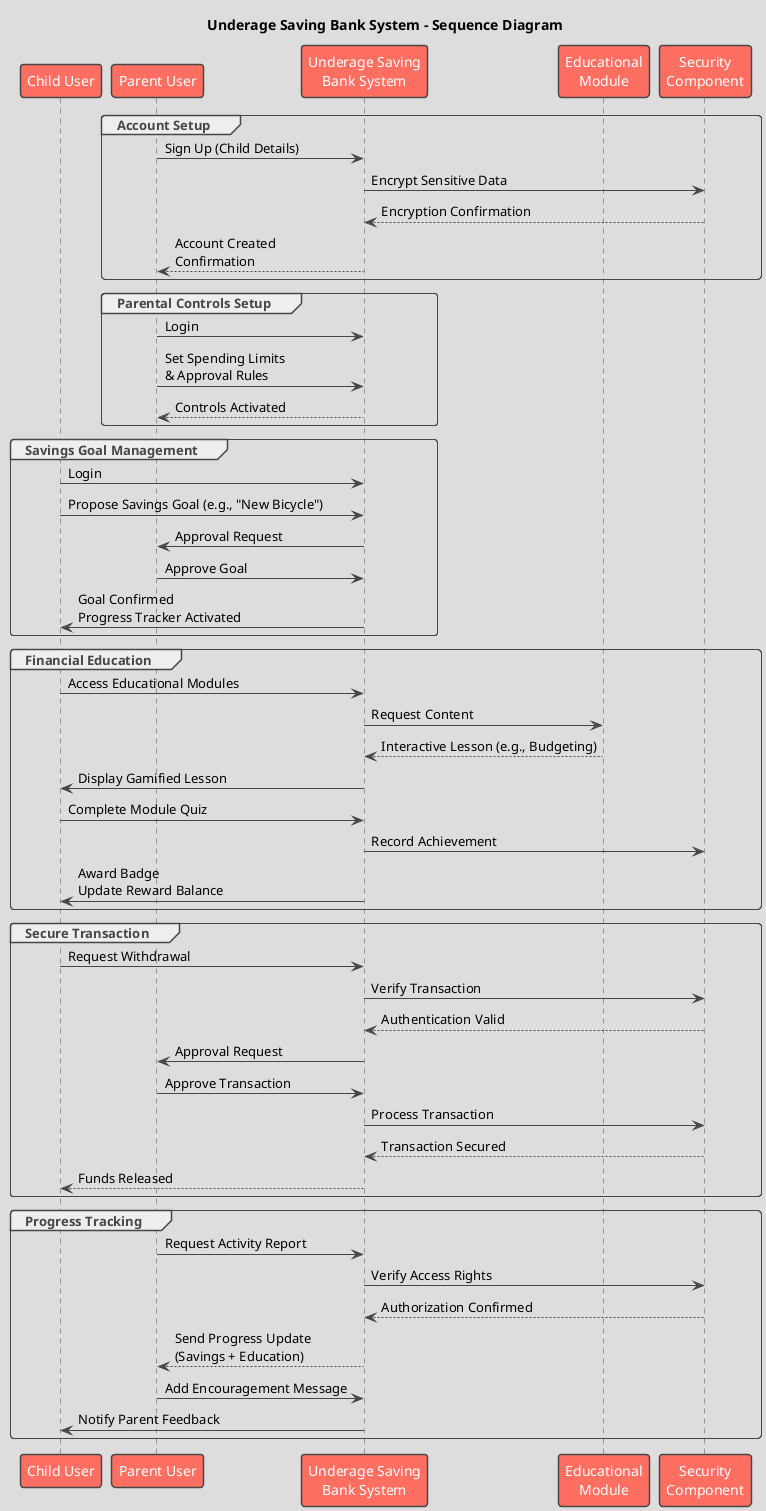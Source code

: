 @startuml
!theme toy

participant "Child User" as Child
participant "Parent User" as Parent
participant "Underage Saving\nBank System" as System
participant "Educational\nModule" as EduModule
participant "Security\nComponent" as Security

title Underage Saving Bank System - Sequence Diagram

group Account Setup
Parent -> System: Sign Up (Child Details)
System -> Security: Encrypt Sensitive Data
Security --> System: Encryption Confirmation
System --> Parent: Account Created\nConfirmation
end

group Parental Controls Setup
Parent -> System: Login
Parent -> System: Set Spending Limits\n& Approval Rules
System --> Parent: Controls Activated
end

group Savings Goal Management
Child -> System: Login
Child -> System: Propose Savings Goal (e.g., "New Bicycle")
System -> Parent: Approval Request
Parent -> System: Approve Goal
System -> Child: Goal Confirmed\nProgress Tracker Activated
end

group Financial Education
Child -> System: Access Educational Modules
System -> EduModule: Request Content
EduModule --> System: Interactive Lesson (e.g., Budgeting)
System -> Child: Display Gamified Lesson
Child -> System: Complete Module Quiz
System -> Security: Record Achievement
System -> Child: Award Badge\nUpdate Reward Balance
end

group Secure Transaction
Child -> System: Request Withdrawal
System -> Security: Verify Transaction
Security --> System: Authentication Valid
System -> Parent: Approval Request
Parent -> System: Approve Transaction
System -> Security: Process Transaction
Security --> System: Transaction Secured
System --> Child: Funds Released
end

group Progress Tracking
Parent -> System: Request Activity Report
System -> Security: Verify Access Rights
Security --> System: Authorization Confirmed
System --> Parent: Send Progress Update\n(Savings + Education)
Parent -> System: Add Encouragement Message
System -> Child: Notify Parent Feedback
end
@enduml